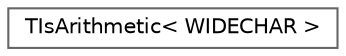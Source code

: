 digraph "Graphical Class Hierarchy"
{
 // INTERACTIVE_SVG=YES
 // LATEX_PDF_SIZE
  bgcolor="transparent";
  edge [fontname=Helvetica,fontsize=10,labelfontname=Helvetica,labelfontsize=10];
  node [fontname=Helvetica,fontsize=10,shape=box,height=0.2,width=0.4];
  rankdir="LR";
  Node0 [id="Node000000",label="TIsArithmetic\< WIDECHAR \>",height=0.2,width=0.4,color="grey40", fillcolor="white", style="filled",URL="$da/d8c/structTIsArithmetic_3_01WIDECHAR_01_4.html",tooltip=" "];
}
